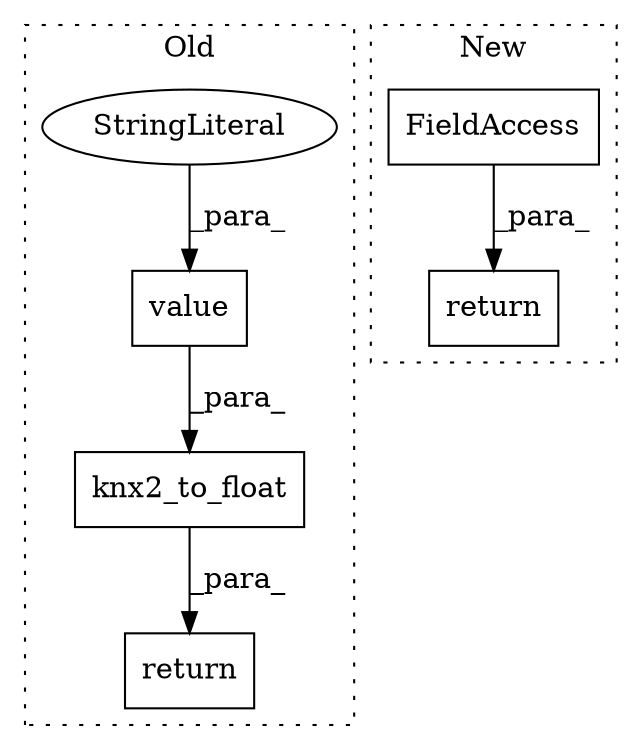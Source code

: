 digraph G {
subgraph cluster0 {
1 [label="knx2_to_float" a="32" s="2117,2156" l="14,1" shape="box"];
4 [label="value" a="32" s="2136,2155" l="6,1" shape="box"];
5 [label="StringLiteral" a="45" s="2142" l="13" shape="ellipse"];
6 [label="return" a="41" s="2110" l="7" shape="box"];
label = "Old";
style="dotted";
}
subgraph cluster1 {
2 [label="return" a="41" s="2128" l="7" shape="box"];
3 [label="FieldAccess" a="22" s="2135" l="18" shape="box"];
label = "New";
style="dotted";
}
1 -> 6 [label="_para_"];
3 -> 2 [label="_para_"];
4 -> 1 [label="_para_"];
5 -> 4 [label="_para_"];
}